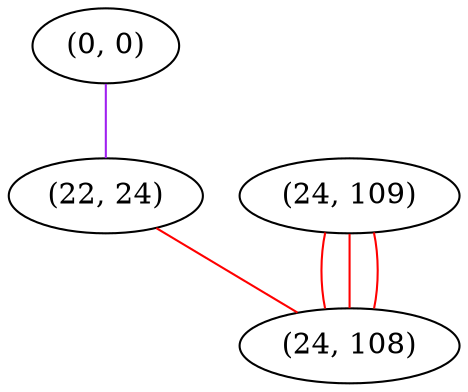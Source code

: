 graph "" {
"(0, 0)";
"(24, 109)";
"(22, 24)";
"(24, 108)";
"(0, 0)" -- "(22, 24)"  [color=purple, key=0, weight=4];
"(24, 109)" -- "(24, 108)"  [color=red, key=0, weight=1];
"(24, 109)" -- "(24, 108)"  [color=red, key=1, weight=1];
"(24, 109)" -- "(24, 108)"  [color=red, key=2, weight=1];
"(22, 24)" -- "(24, 108)"  [color=red, key=0, weight=1];
}
